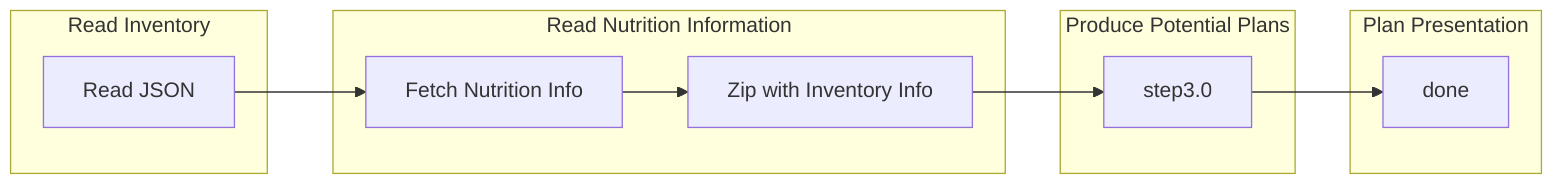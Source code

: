 graph LR
    subgraph Read Inventory
    step1.0[Read JSON]
    end

    subgraph Read Nutrition Information
    step1.0 --> step2.1[Fetch Nutrition Info]
    step2.1 --> step2.2[Zip with Inventory Info]
    end

    subgraph Produce Potential Plans
    step2.2 --> step3.0
    end

    subgraph Plan Presentation
    step3.0 --> done
    end